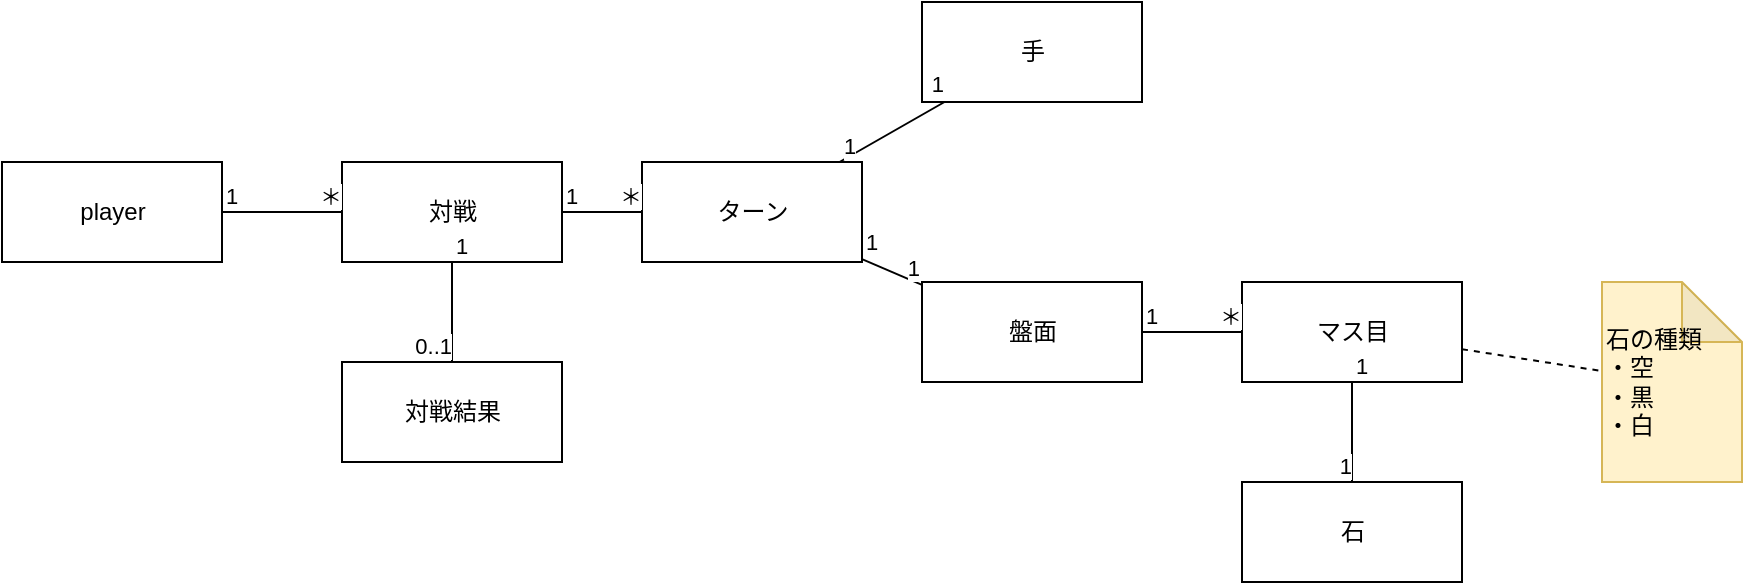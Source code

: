 <mxfile>
    <diagram id="tX2tfaEOyXLPY71XK9M4" name="ページ1">
        <mxGraphModel dx="679" dy="502" grid="1" gridSize="10" guides="1" tooltips="1" connect="1" arrows="1" fold="1" page="1" pageScale="1" pageWidth="827" pageHeight="1169" math="0" shadow="0">
            <root>
                <mxCell id="0"/>
                <mxCell id="1" parent="0"/>
                <mxCell id="2" value="対戦" style="html=1;" vertex="1" parent="1">
                    <mxGeometry x="210" y="260" width="110" height="50" as="geometry"/>
                </mxCell>
                <mxCell id="3" value="手" style="html=1;" vertex="1" parent="1">
                    <mxGeometry x="500" y="180" width="110" height="50" as="geometry"/>
                </mxCell>
                <mxCell id="4" value="player" style="html=1;" vertex="1" parent="1">
                    <mxGeometry x="40" y="260" width="110" height="50" as="geometry"/>
                </mxCell>
                <mxCell id="5" value="対戦結果" style="html=1;" vertex="1" parent="1">
                    <mxGeometry x="210" y="360" width="110" height="50" as="geometry"/>
                </mxCell>
                <mxCell id="6" value="盤面" style="html=1;" vertex="1" parent="1">
                    <mxGeometry x="500" y="320" width="110" height="50" as="geometry"/>
                </mxCell>
                <mxCell id="7" value="マス目" style="html=1;" vertex="1" parent="1">
                    <mxGeometry x="660" y="320" width="110" height="50" as="geometry"/>
                </mxCell>
                <mxCell id="8" value="石" style="html=1;" vertex="1" parent="1">
                    <mxGeometry x="660" y="420" width="110" height="50" as="geometry"/>
                </mxCell>
                <mxCell id="9" value="ターン" style="html=1;" vertex="1" parent="1">
                    <mxGeometry x="360" y="260" width="110" height="50" as="geometry"/>
                </mxCell>
                <mxCell id="10" value="&lt;span style=&quot;background-color: initial;&quot;&gt;石の種類&lt;/span&gt;&lt;br&gt;&lt;span style=&quot;background-color: initial;&quot;&gt;・空&lt;/span&gt;&lt;br&gt;&lt;span style=&quot;background-color: initial;&quot;&gt;・黒&lt;/span&gt;&lt;br&gt;&lt;span style=&quot;background-color: initial;&quot;&gt;・白&lt;/span&gt;" style="shape=note;whiteSpace=wrap;html=1;backgroundOutline=1;darkOpacity=0.05;fillColor=#fff2cc;strokeColor=#d6b656;align=left;" vertex="1" parent="1">
                    <mxGeometry x="840" y="320" width="70" height="100" as="geometry"/>
                </mxCell>
                <mxCell id="13" value="" style="endArrow=none;html=1;strokeColor=default;" edge="1" parent="1" source="4" target="2">
                    <mxGeometry relative="1" as="geometry">
                        <mxPoint x="290" y="220" as="sourcePoint"/>
                        <mxPoint x="450" y="220" as="targetPoint"/>
                    </mxGeometry>
                </mxCell>
                <mxCell id="14" value="1" style="edgeLabel;resizable=0;html=1;align=left;verticalAlign=bottom;fillColor=default;" connectable="0" vertex="1" parent="13">
                    <mxGeometry x="-1" relative="1" as="geometry"/>
                </mxCell>
                <mxCell id="15" value="＊" style="edgeLabel;resizable=0;html=1;align=right;verticalAlign=bottom;fillColor=default;" connectable="0" vertex="1" parent="13">
                    <mxGeometry x="1" relative="1" as="geometry"/>
                </mxCell>
                <mxCell id="16" value="" style="endArrow=none;html=1;strokeColor=default;" edge="1" parent="1" source="2" target="5">
                    <mxGeometry relative="1" as="geometry">
                        <mxPoint x="160" y="295" as="sourcePoint"/>
                        <mxPoint x="220" y="295" as="targetPoint"/>
                    </mxGeometry>
                </mxCell>
                <mxCell id="17" value="1" style="edgeLabel;resizable=0;html=1;align=left;verticalAlign=bottom;fillColor=default;" connectable="0" vertex="1" parent="16">
                    <mxGeometry x="-1" relative="1" as="geometry"/>
                </mxCell>
                <mxCell id="18" value="0..1" style="edgeLabel;resizable=0;html=1;align=right;verticalAlign=bottom;fillColor=default;" connectable="0" vertex="1" parent="16">
                    <mxGeometry x="1" relative="1" as="geometry"/>
                </mxCell>
                <mxCell id="19" value="" style="endArrow=none;html=1;strokeColor=default;" edge="1" parent="1" source="9" target="3">
                    <mxGeometry relative="1" as="geometry">
                        <mxPoint x="400" y="200" as="sourcePoint"/>
                        <mxPoint x="460" y="200" as="targetPoint"/>
                    </mxGeometry>
                </mxCell>
                <mxCell id="20" value="1" style="edgeLabel;resizable=0;html=1;align=left;verticalAlign=bottom;fillColor=default;" connectable="0" vertex="1" parent="19">
                    <mxGeometry x="-1" relative="1" as="geometry"/>
                </mxCell>
                <mxCell id="21" value="1" style="edgeLabel;resizable=0;html=1;align=right;verticalAlign=bottom;fillColor=default;" connectable="0" vertex="1" parent="19">
                    <mxGeometry x="1" relative="1" as="geometry"/>
                </mxCell>
                <mxCell id="22" value="" style="endArrow=none;html=1;strokeColor=default;" edge="1" parent="1" source="2" target="9">
                    <mxGeometry relative="1" as="geometry">
                        <mxPoint x="120" y="360" as="sourcePoint"/>
                        <mxPoint x="180" y="360" as="targetPoint"/>
                    </mxGeometry>
                </mxCell>
                <mxCell id="23" value="1" style="edgeLabel;resizable=0;html=1;align=left;verticalAlign=bottom;fillColor=default;" connectable="0" vertex="1" parent="22">
                    <mxGeometry x="-1" relative="1" as="geometry"/>
                </mxCell>
                <mxCell id="24" value="＊" style="edgeLabel;resizable=0;html=1;align=right;verticalAlign=bottom;fillColor=default;" connectable="0" vertex="1" parent="22">
                    <mxGeometry x="1" relative="1" as="geometry"/>
                </mxCell>
                <mxCell id="25" value="" style="endArrow=none;html=1;strokeColor=default;" edge="1" parent="1" source="6" target="7">
                    <mxGeometry relative="1" as="geometry">
                        <mxPoint x="235" y="140" as="sourcePoint"/>
                        <mxPoint x="295" y="140" as="targetPoint"/>
                    </mxGeometry>
                </mxCell>
                <mxCell id="26" value="1" style="edgeLabel;resizable=0;html=1;align=left;verticalAlign=bottom;fillColor=default;" connectable="0" vertex="1" parent="25">
                    <mxGeometry x="-1" relative="1" as="geometry"/>
                </mxCell>
                <mxCell id="27" value="＊" style="edgeLabel;resizable=0;html=1;align=right;verticalAlign=bottom;fillColor=default;" connectable="0" vertex="1" parent="25">
                    <mxGeometry x="1" relative="1" as="geometry"/>
                </mxCell>
                <mxCell id="28" value="" style="endArrow=none;html=1;strokeColor=default;" edge="1" parent="1" source="7" target="8">
                    <mxGeometry relative="1" as="geometry">
                        <mxPoint x="590" y="400" as="sourcePoint"/>
                        <mxPoint x="650" y="400" as="targetPoint"/>
                    </mxGeometry>
                </mxCell>
                <mxCell id="29" value="1" style="edgeLabel;resizable=0;html=1;align=left;verticalAlign=bottom;fillColor=default;" connectable="0" vertex="1" parent="28">
                    <mxGeometry x="-1" relative="1" as="geometry"/>
                </mxCell>
                <mxCell id="30" value="1" style="edgeLabel;resizable=0;html=1;align=right;verticalAlign=bottom;fillColor=default;" connectable="0" vertex="1" parent="28">
                    <mxGeometry x="1" relative="1" as="geometry"/>
                </mxCell>
                <mxCell id="31" value="" style="endArrow=none;html=1;strokeColor=default;" edge="1" parent="1" source="9" target="6">
                    <mxGeometry relative="1" as="geometry">
                        <mxPoint x="360" y="410" as="sourcePoint"/>
                        <mxPoint x="420" y="410" as="targetPoint"/>
                    </mxGeometry>
                </mxCell>
                <mxCell id="32" value="1" style="edgeLabel;resizable=0;html=1;align=left;verticalAlign=bottom;fillColor=default;" connectable="0" vertex="1" parent="31">
                    <mxGeometry x="-1" relative="1" as="geometry"/>
                </mxCell>
                <mxCell id="33" value="1" style="edgeLabel;resizable=0;html=1;align=right;verticalAlign=bottom;fillColor=default;" connectable="0" vertex="1" parent="31">
                    <mxGeometry x="1" relative="1" as="geometry"/>
                </mxCell>
                <mxCell id="34" value="" style="endArrow=none;dashed=1;html=1;strokeColor=default;" edge="1" parent="1" source="7" target="10">
                    <mxGeometry width="50" height="50" relative="1" as="geometry">
                        <mxPoint x="800" y="240" as="sourcePoint"/>
                        <mxPoint x="850" y="190" as="targetPoint"/>
                    </mxGeometry>
                </mxCell>
            </root>
        </mxGraphModel>
    </diagram>
</mxfile>